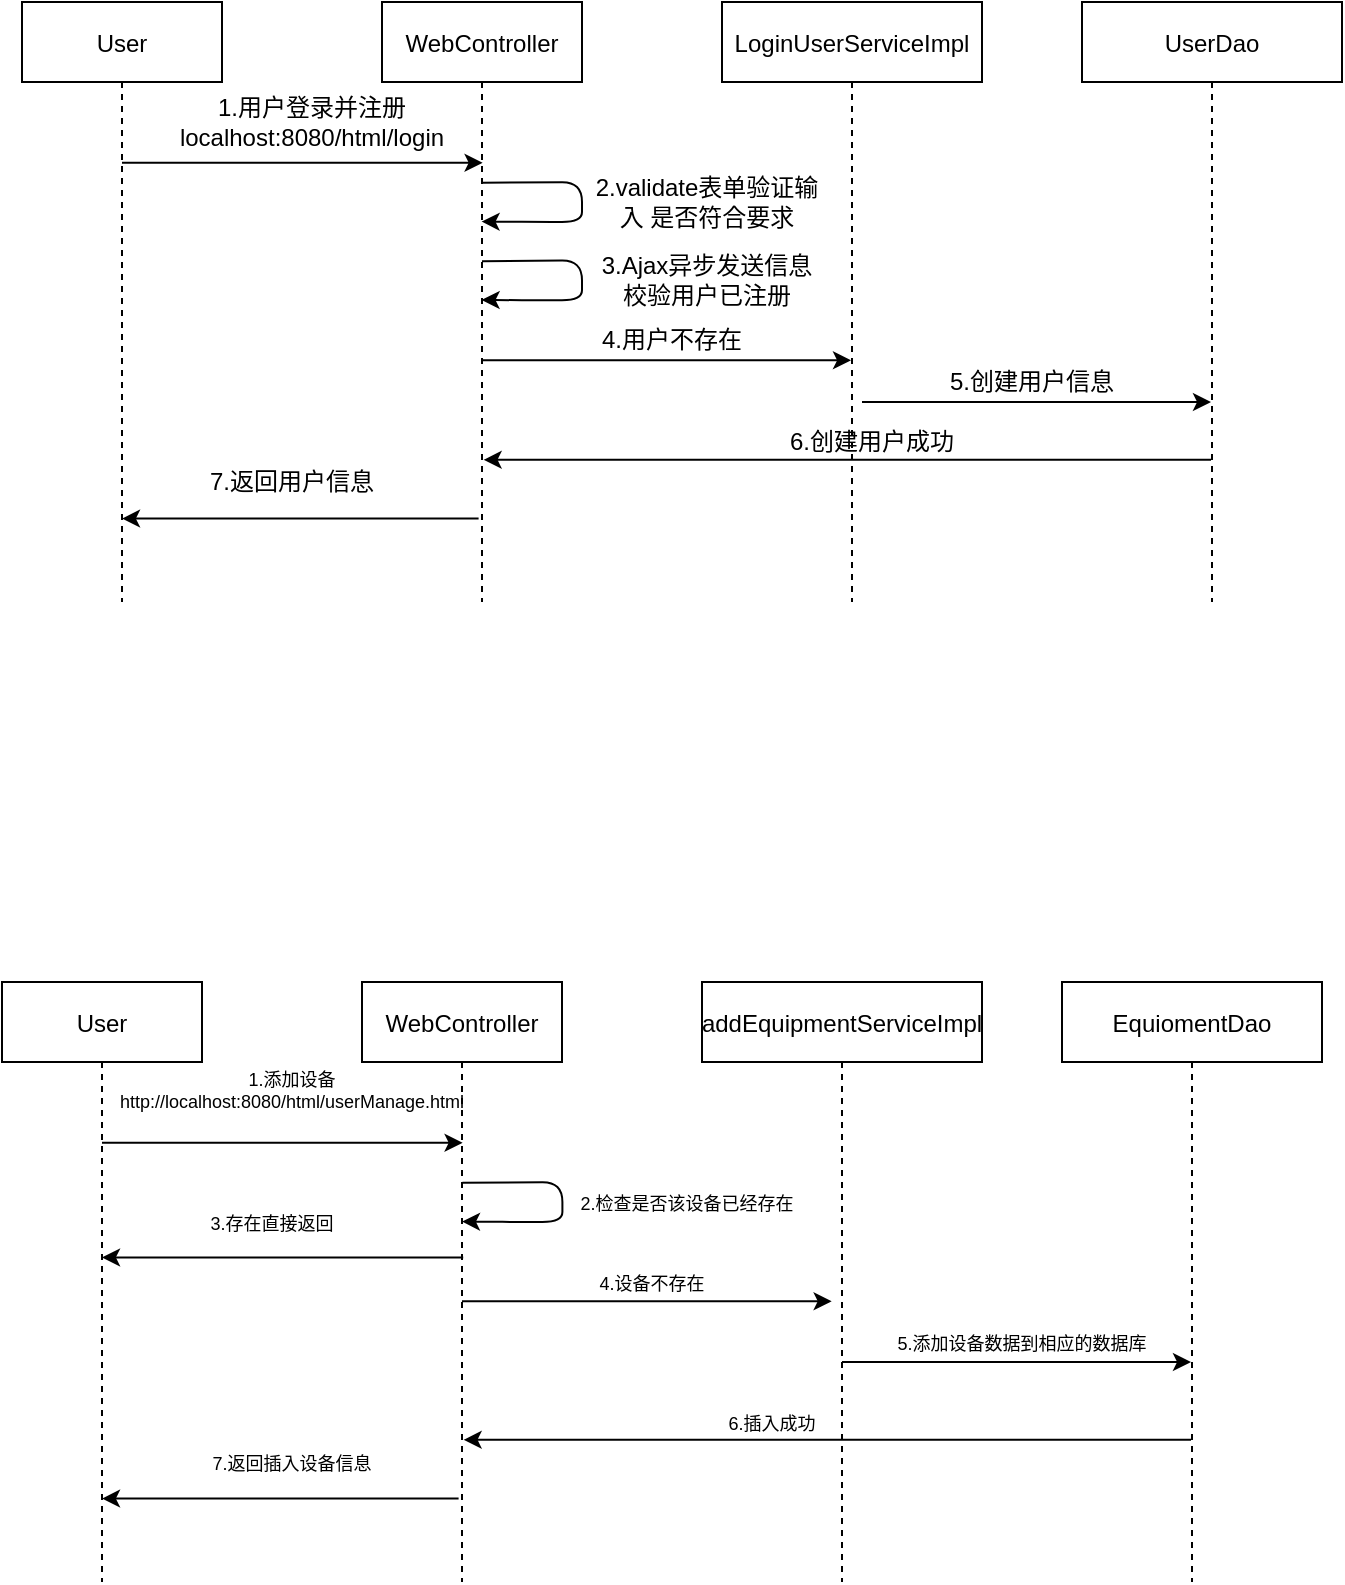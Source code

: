 <mxfile version="14.6.1" type="github">
  <diagram id="kgpKYQtTHZ0yAKxKKP6v" name="Page-1">
    <mxGraphModel dx="865" dy="456" grid="1" gridSize="10" guides="1" tooltips="1" connect="1" arrows="1" fold="1" page="1" pageScale="1" pageWidth="850" pageHeight="1100" math="0" shadow="0">
      <root>
        <mxCell id="0" />
        <mxCell id="1" parent="0" />
        <mxCell id="3nuBFxr9cyL0pnOWT2aG-1" value="User" style="shape=umlLifeline;perimeter=lifelinePerimeter;container=1;collapsible=0;recursiveResize=0;rounded=0;shadow=0;strokeWidth=1;" parent="1" vertex="1">
          <mxGeometry x="120" y="80" width="100" height="300" as="geometry" />
        </mxCell>
        <mxCell id="3nuBFxr9cyL0pnOWT2aG-5" value="WebController" style="shape=umlLifeline;perimeter=lifelinePerimeter;container=1;collapsible=0;recursiveResize=0;rounded=0;shadow=0;strokeWidth=1;" parent="1" vertex="1">
          <mxGeometry x="300" y="80" width="100" height="300" as="geometry" />
        </mxCell>
        <mxCell id="1I_f_etLA8JMyNbliz0d-3" value="LoginUserServiceImpl" style="shape=umlLifeline;perimeter=lifelinePerimeter;container=1;collapsible=0;recursiveResize=0;rounded=0;shadow=0;strokeWidth=1;" vertex="1" parent="1">
          <mxGeometry x="470" y="80" width="130" height="300" as="geometry" />
        </mxCell>
        <mxCell id="1I_f_etLA8JMyNbliz0d-12" value="" style="endArrow=classic;html=1;" edge="1" parent="1I_f_etLA8JMyNbliz0d-3" target="1I_f_etLA8JMyNbliz0d-4">
          <mxGeometry width="50" height="50" relative="1" as="geometry">
            <mxPoint x="70" y="200" as="sourcePoint" />
            <mxPoint x="120" y="150" as="targetPoint" />
          </mxGeometry>
        </mxCell>
        <mxCell id="1I_f_etLA8JMyNbliz0d-4" value="UserDao" style="shape=umlLifeline;perimeter=lifelinePerimeter;container=1;collapsible=0;recursiveResize=0;rounded=0;shadow=0;strokeWidth=1;" vertex="1" parent="1">
          <mxGeometry x="650" y="80" width="130" height="300" as="geometry" />
        </mxCell>
        <mxCell id="1I_f_etLA8JMyNbliz0d-6" value="" style="endArrow=classic;html=1;entryX=0.503;entryY=0.268;entryDx=0;entryDy=0;entryPerimeter=0;" edge="1" parent="1" source="3nuBFxr9cyL0pnOWT2aG-1" target="3nuBFxr9cyL0pnOWT2aG-5">
          <mxGeometry width="50" height="50" relative="1" as="geometry">
            <mxPoint x="220" y="210" as="sourcePoint" />
            <mxPoint x="270" y="160" as="targetPoint" />
          </mxGeometry>
        </mxCell>
        <mxCell id="1I_f_etLA8JMyNbliz0d-8" value="" style="endArrow=classic;html=1;" edge="1" parent="1">
          <mxGeometry width="50" height="50" relative="1" as="geometry">
            <mxPoint x="349.667" y="259.17" as="sourcePoint" />
            <mxPoint x="534.5" y="259.17" as="targetPoint" />
          </mxGeometry>
        </mxCell>
        <mxCell id="1I_f_etLA8JMyNbliz0d-9" value="&lt;div&gt;1.用户登录并注册&lt;/div&gt;&lt;div&gt;localhost:8080/html/login&lt;br&gt;&lt;/div&gt;" style="text;html=1;strokeColor=none;fillColor=none;align=center;verticalAlign=middle;whiteSpace=wrap;rounded=0;" vertex="1" parent="1">
          <mxGeometry x="190" y="130" width="150" height="20" as="geometry" />
        </mxCell>
        <mxCell id="1I_f_etLA8JMyNbliz0d-10" value="3.Ajax异步发送信息校验用户已注册" style="text;html=1;strokeColor=none;fillColor=none;align=center;verticalAlign=middle;whiteSpace=wrap;rounded=0;" vertex="1" parent="1">
          <mxGeometry x="405" y="209.17" width="115" height="20" as="geometry" />
        </mxCell>
        <mxCell id="1I_f_etLA8JMyNbliz0d-11" value="4.用户不存在" style="text;html=1;strokeColor=none;fillColor=none;align=center;verticalAlign=middle;whiteSpace=wrap;rounded=0;" vertex="1" parent="1">
          <mxGeometry x="390" y="239.17" width="110" height="20" as="geometry" />
        </mxCell>
        <mxCell id="1I_f_etLA8JMyNbliz0d-13" value="5.创建用户信息" style="text;html=1;strokeColor=none;fillColor=none;align=center;verticalAlign=middle;whiteSpace=wrap;rounded=0;" vertex="1" parent="1">
          <mxGeometry x="570" y="260" width="110" height="20" as="geometry" />
        </mxCell>
        <mxCell id="1I_f_etLA8JMyNbliz0d-14" value="" style="endArrow=classic;html=1;entryX=0.508;entryY=0.763;entryDx=0;entryDy=0;entryPerimeter=0;" edge="1" parent="1" source="1I_f_etLA8JMyNbliz0d-4" target="3nuBFxr9cyL0pnOWT2aG-5">
          <mxGeometry width="50" height="50" relative="1" as="geometry">
            <mxPoint x="620" y="360" as="sourcePoint" />
            <mxPoint x="670" y="310" as="targetPoint" />
          </mxGeometry>
        </mxCell>
        <mxCell id="1I_f_etLA8JMyNbliz0d-15" value="6.创建用户成功" style="text;html=1;strokeColor=none;fillColor=none;align=center;verticalAlign=middle;whiteSpace=wrap;rounded=0;" vertex="1" parent="1">
          <mxGeometry x="500" y="290" width="90" height="20" as="geometry" />
        </mxCell>
        <mxCell id="1I_f_etLA8JMyNbliz0d-16" value="" style="endArrow=classic;html=1;exitX=0.483;exitY=0.861;exitDx=0;exitDy=0;exitPerimeter=0;" edge="1" parent="1" source="3nuBFxr9cyL0pnOWT2aG-5" target="3nuBFxr9cyL0pnOWT2aG-1">
          <mxGeometry width="50" height="50" relative="1" as="geometry">
            <mxPoint x="230" y="330" as="sourcePoint" />
            <mxPoint x="280" y="280" as="targetPoint" />
          </mxGeometry>
        </mxCell>
        <mxCell id="1I_f_etLA8JMyNbliz0d-17" value="7.返回用户信息" style="text;html=1;strokeColor=none;fillColor=none;align=center;verticalAlign=middle;whiteSpace=wrap;rounded=0;" vertex="1" parent="1">
          <mxGeometry x="210" y="310" width="90" height="20" as="geometry" />
        </mxCell>
        <mxCell id="1I_f_etLA8JMyNbliz0d-18" value="" style="endArrow=classic;html=1;entryX=0.498;entryY=0.366;entryDx=0;entryDy=0;entryPerimeter=0;" edge="1" parent="1" target="3nuBFxr9cyL0pnOWT2aG-5">
          <mxGeometry width="50" height="50" relative="1" as="geometry">
            <mxPoint x="350.001" y="170.4" as="sourcePoint" />
            <mxPoint x="349" y="192" as="targetPoint" />
            <Array as="points">
              <mxPoint x="400" y="170" />
              <mxPoint x="400" y="190" />
              <mxPoint x="380" y="190" />
            </Array>
          </mxGeometry>
        </mxCell>
        <mxCell id="1I_f_etLA8JMyNbliz0d-19" value="2.validate表单验证输入 是否符合要求" style="text;html=1;strokeColor=none;fillColor=none;align=center;verticalAlign=middle;whiteSpace=wrap;rounded=0;" vertex="1" parent="1">
          <mxGeometry x="405" y="170" width="115" height="20" as="geometry" />
        </mxCell>
        <mxCell id="1I_f_etLA8JMyNbliz0d-20" value="" style="endArrow=classic;html=1;entryX=0.498;entryY=0.366;entryDx=0;entryDy=0;entryPerimeter=0;" edge="1" parent="1">
          <mxGeometry width="50" height="50" relative="1" as="geometry">
            <mxPoint x="350.001" y="209.57" as="sourcePoint" />
            <mxPoint x="349.8" y="228.97" as="targetPoint" />
            <Array as="points">
              <mxPoint x="400" y="209.17" />
              <mxPoint x="400" y="229.17" />
              <mxPoint x="380" y="229.17" />
            </Array>
          </mxGeometry>
        </mxCell>
        <mxCell id="1I_f_etLA8JMyNbliz0d-58" value="User" style="shape=umlLifeline;perimeter=lifelinePerimeter;container=1;collapsible=0;recursiveResize=0;rounded=0;shadow=0;strokeWidth=1;" vertex="1" parent="1">
          <mxGeometry x="110" y="570" width="100" height="300" as="geometry" />
        </mxCell>
        <mxCell id="1I_f_etLA8JMyNbliz0d-59" value="WebController" style="shape=umlLifeline;perimeter=lifelinePerimeter;container=1;collapsible=0;recursiveResize=0;rounded=0;shadow=0;strokeWidth=1;" vertex="1" parent="1">
          <mxGeometry x="290" y="570" width="100" height="300" as="geometry" />
        </mxCell>
        <mxCell id="1I_f_etLA8JMyNbliz0d-60" value="addEquipmentServiceImpl" style="shape=umlLifeline;perimeter=lifelinePerimeter;container=1;collapsible=0;recursiveResize=0;rounded=0;shadow=0;strokeWidth=1;" vertex="1" parent="1">
          <mxGeometry x="460" y="570" width="140" height="300" as="geometry" />
        </mxCell>
        <mxCell id="1I_f_etLA8JMyNbliz0d-61" value="" style="endArrow=classic;html=1;" edge="1" parent="1I_f_etLA8JMyNbliz0d-60">
          <mxGeometry width="50" height="50" relative="1" as="geometry">
            <mxPoint x="70" y="190" as="sourcePoint" />
            <mxPoint x="244.5" y="190" as="targetPoint" />
          </mxGeometry>
        </mxCell>
        <mxCell id="1I_f_etLA8JMyNbliz0d-62" value="EquiomentDao" style="shape=umlLifeline;perimeter=lifelinePerimeter;container=1;collapsible=0;recursiveResize=0;rounded=0;shadow=0;strokeWidth=1;" vertex="1" parent="1">
          <mxGeometry x="640" y="570" width="130" height="300" as="geometry" />
        </mxCell>
        <mxCell id="1I_f_etLA8JMyNbliz0d-63" value="" style="endArrow=classic;html=1;entryX=0.503;entryY=0.268;entryDx=0;entryDy=0;entryPerimeter=0;" edge="1" parent="1" source="1I_f_etLA8JMyNbliz0d-58" target="1I_f_etLA8JMyNbliz0d-59">
          <mxGeometry width="50" height="50" relative="1" as="geometry">
            <mxPoint x="210" y="700" as="sourcePoint" />
            <mxPoint x="260" y="650" as="targetPoint" />
          </mxGeometry>
        </mxCell>
        <mxCell id="1I_f_etLA8JMyNbliz0d-64" value="" style="endArrow=classic;html=1;" edge="1" parent="1">
          <mxGeometry width="50" height="50" relative="1" as="geometry">
            <mxPoint x="339.997" y="729.66" as="sourcePoint" />
            <mxPoint x="524.83" y="729.66" as="targetPoint" />
          </mxGeometry>
        </mxCell>
        <mxCell id="1I_f_etLA8JMyNbliz0d-65" value="&lt;div style=&quot;font-size: 9px&quot;&gt;&lt;font style=&quot;font-size: 9px&quot;&gt;1.添加设备&lt;/font&gt;&lt;/div&gt;&lt;div style=&quot;font-size: 9px&quot;&gt;&lt;font style=&quot;font-size: 9px&quot;&gt;http://localhost:8080/html/userManage.html&lt;br&gt;&lt;/font&gt;&lt;/div&gt;&lt;div style=&quot;font-size: 9px&quot;&gt;&lt;font style=&quot;font-size: 9px&quot;&gt;&lt;br&gt;&lt;/font&gt;&lt;/div&gt;" style="text;html=1;strokeColor=none;fillColor=none;align=center;verticalAlign=middle;whiteSpace=wrap;rounded=0;" vertex="1" parent="1">
          <mxGeometry x="180" y="620" width="150" height="20" as="geometry" />
        </mxCell>
        <mxCell id="1I_f_etLA8JMyNbliz0d-66" value="&lt;font style=&quot;font-size: 9px&quot;&gt;2.检查是否该设备已经存在&lt;/font&gt;" style="text;html=1;strokeColor=none;fillColor=none;align=center;verticalAlign=middle;whiteSpace=wrap;rounded=0;" vertex="1" parent="1">
          <mxGeometry x="395.2" y="670" width="114.8" height="20" as="geometry" />
        </mxCell>
        <mxCell id="1I_f_etLA8JMyNbliz0d-67" value="&lt;font style=&quot;font-size: 9px&quot;&gt;4.&lt;font style=&quot;font-size: 9px&quot;&gt;设备不存在&lt;/font&gt;&lt;/font&gt;" style="text;html=1;strokeColor=none;fillColor=none;align=center;verticalAlign=middle;whiteSpace=wrap;rounded=0;" vertex="1" parent="1">
          <mxGeometry x="380.33" y="709.66" width="110" height="20" as="geometry" />
        </mxCell>
        <mxCell id="1I_f_etLA8JMyNbliz0d-68" value="&lt;font style=&quot;font-size: 9px&quot;&gt;5.添加设备数据到相应的数据库&lt;/font&gt;" style="text;html=1;strokeColor=none;fillColor=none;align=center;verticalAlign=middle;whiteSpace=wrap;rounded=0;" vertex="1" parent="1">
          <mxGeometry x="550" y="740" width="140" height="20" as="geometry" />
        </mxCell>
        <mxCell id="1I_f_etLA8JMyNbliz0d-69" value="" style="endArrow=classic;html=1;entryX=0.508;entryY=0.763;entryDx=0;entryDy=0;entryPerimeter=0;" edge="1" parent="1" source="1I_f_etLA8JMyNbliz0d-62" target="1I_f_etLA8JMyNbliz0d-59">
          <mxGeometry width="50" height="50" relative="1" as="geometry">
            <mxPoint x="610" y="850" as="sourcePoint" />
            <mxPoint x="660" y="800" as="targetPoint" />
          </mxGeometry>
        </mxCell>
        <mxCell id="1I_f_etLA8JMyNbliz0d-70" value="&lt;font style=&quot;font-size: 9px&quot;&gt;6.插入成功&lt;/font&gt;" style="text;html=1;strokeColor=none;fillColor=none;align=center;verticalAlign=middle;whiteSpace=wrap;rounded=0;" vertex="1" parent="1">
          <mxGeometry x="450" y="780" width="90" height="20" as="geometry" />
        </mxCell>
        <mxCell id="1I_f_etLA8JMyNbliz0d-71" value="" style="endArrow=classic;html=1;exitX=0.483;exitY=0.861;exitDx=0;exitDy=0;exitPerimeter=0;" edge="1" parent="1" source="1I_f_etLA8JMyNbliz0d-59" target="1I_f_etLA8JMyNbliz0d-58">
          <mxGeometry width="50" height="50" relative="1" as="geometry">
            <mxPoint x="220" y="820" as="sourcePoint" />
            <mxPoint x="270" y="770" as="targetPoint" />
          </mxGeometry>
        </mxCell>
        <mxCell id="1I_f_etLA8JMyNbliz0d-72" value="&lt;font style=&quot;font-size: 9px&quot;&gt;7.返回插入设备信息&lt;/font&gt;" style="text;html=1;strokeColor=none;fillColor=none;align=center;verticalAlign=middle;whiteSpace=wrap;rounded=0;" vertex="1" parent="1">
          <mxGeometry x="200" y="800" width="110" height="20" as="geometry" />
        </mxCell>
        <mxCell id="1I_f_etLA8JMyNbliz0d-75" value="" style="endArrow=classic;html=1;entryX=0.498;entryY=0.366;entryDx=0;entryDy=0;entryPerimeter=0;" edge="1" parent="1">
          <mxGeometry width="50" height="50" relative="1" as="geometry">
            <mxPoint x="340.201" y="670.4" as="sourcePoint" />
            <mxPoint x="340.0" y="689.8" as="targetPoint" />
            <Array as="points">
              <mxPoint x="390.2" y="670.0" />
              <mxPoint x="390.2" y="690.0" />
              <mxPoint x="370.2" y="690.0" />
            </Array>
          </mxGeometry>
        </mxCell>
        <mxCell id="1I_f_etLA8JMyNbliz0d-76" value="" style="endArrow=classic;html=1;exitX=0.506;exitY=0.459;exitDx=0;exitDy=0;exitPerimeter=0;" edge="1" parent="1" source="1I_f_etLA8JMyNbliz0d-59" target="1I_f_etLA8JMyNbliz0d-58">
          <mxGeometry width="50" height="50" relative="1" as="geometry">
            <mxPoint x="350" y="760" as="sourcePoint" />
            <mxPoint x="400" y="710" as="targetPoint" />
          </mxGeometry>
        </mxCell>
        <mxCell id="1I_f_etLA8JMyNbliz0d-77" value="&lt;font style=&quot;font-size: 9px&quot;&gt;3.存在直接返回&lt;/font&gt;" style="text;html=1;strokeColor=none;fillColor=none;align=center;verticalAlign=middle;whiteSpace=wrap;rounded=0;" vertex="1" parent="1">
          <mxGeometry x="195" y="680" width="100" height="20" as="geometry" />
        </mxCell>
      </root>
    </mxGraphModel>
  </diagram>
</mxfile>
